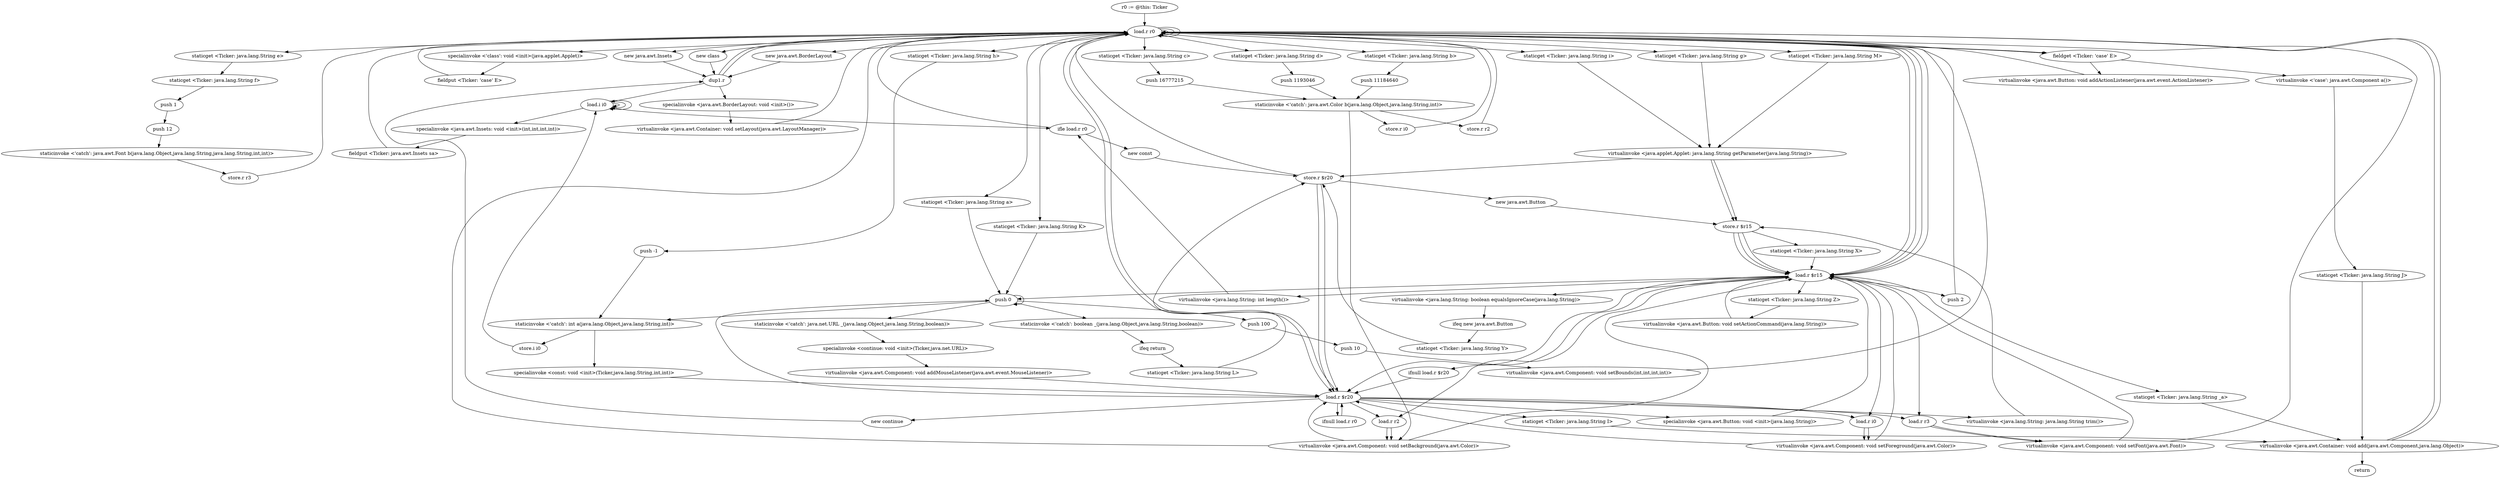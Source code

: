digraph "" {
    "r0 := @this: Ticker"
    "load.r r0"
    "r0 := @this: Ticker"->"load.r r0";
    "new java.awt.BorderLayout"
    "load.r r0"->"new java.awt.BorderLayout";
    "dup1.r"
    "new java.awt.BorderLayout"->"dup1.r";
    "specialinvoke <java.awt.BorderLayout: void <init>()>"
    "dup1.r"->"specialinvoke <java.awt.BorderLayout: void <init>()>";
    "virtualinvoke <java.awt.Container: void setLayout(java.awt.LayoutManager)>"
    "specialinvoke <java.awt.BorderLayout: void <init>()>"->"virtualinvoke <java.awt.Container: void setLayout(java.awt.LayoutManager)>";
    "virtualinvoke <java.awt.Container: void setLayout(java.awt.LayoutManager)>"->"load.r r0";
    "staticget <Ticker: java.lang.String a>"
    "load.r r0"->"staticget <Ticker: java.lang.String a>";
    "push 0"
    "staticget <Ticker: java.lang.String a>"->"push 0";
    "staticinvoke <'catch': int a(java.lang.Object,java.lang.String,int)>"
    "push 0"->"staticinvoke <'catch': int a(java.lang.Object,java.lang.String,int)>";
    "store.i i0"
    "staticinvoke <'catch': int a(java.lang.Object,java.lang.String,int)>"->"store.i i0";
    "load.i i0"
    "store.i i0"->"load.i i0";
    "ifle load.r r0"
    "load.i i0"->"ifle load.r r0";
    "ifle load.r r0"->"load.r r0";
    "load.r r0"->"load.r r0";
    "staticget <Ticker: java.lang.String b>"
    "load.r r0"->"staticget <Ticker: java.lang.String b>";
    "push 11184640"
    "staticget <Ticker: java.lang.String b>"->"push 11184640";
    "staticinvoke <'catch': java.awt.Color b(java.lang.Object,java.lang.String,int)>"
    "push 11184640"->"staticinvoke <'catch': java.awt.Color b(java.lang.Object,java.lang.String,int)>";
    "virtualinvoke <java.awt.Component: void setBackground(java.awt.Color)>"
    "staticinvoke <'catch': java.awt.Color b(java.lang.Object,java.lang.String,int)>"->"virtualinvoke <java.awt.Component: void setBackground(java.awt.Color)>";
    "virtualinvoke <java.awt.Component: void setBackground(java.awt.Color)>"->"load.r r0";
    "new java.awt.Insets"
    "load.r r0"->"new java.awt.Insets";
    "new java.awt.Insets"->"dup1.r";
    "dup1.r"->"load.i i0";
    "load.i i0"->"load.i i0";
    "load.i i0"->"load.i i0";
    "load.i i0"->"load.i i0";
    "specialinvoke <java.awt.Insets: void <init>(int,int,int,int)>"
    "load.i i0"->"specialinvoke <java.awt.Insets: void <init>(int,int,int,int)>";
    "fieldput <Ticker: java.awt.Insets sa>"
    "specialinvoke <java.awt.Insets: void <init>(int,int,int,int)>"->"fieldput <Ticker: java.awt.Insets sa>";
    "fieldput <Ticker: java.awt.Insets sa>"->"load.r r0";
    "new class"
    "load.r r0"->"new class";
    "new class"->"dup1.r";
    "dup1.r"->"load.r r0";
    "specialinvoke <'class': void <init>(java.applet.Applet)>"
    "load.r r0"->"specialinvoke <'class': void <init>(java.applet.Applet)>";
    "fieldput <Ticker: 'case' E>"
    "specialinvoke <'class': void <init>(java.applet.Applet)>"->"fieldput <Ticker: 'case' E>";
    "fieldput <Ticker: 'case' E>"->"load.r r0";
    "staticget <Ticker: java.lang.String c>"
    "load.r r0"->"staticget <Ticker: java.lang.String c>";
    "push 16777215"
    "staticget <Ticker: java.lang.String c>"->"push 16777215";
    "push 16777215"->"staticinvoke <'catch': java.awt.Color b(java.lang.Object,java.lang.String,int)>";
    "store.r i0"
    "staticinvoke <'catch': java.awt.Color b(java.lang.Object,java.lang.String,int)>"->"store.r i0";
    "store.r i0"->"load.r r0";
    "staticget <Ticker: java.lang.String d>"
    "load.r r0"->"staticget <Ticker: java.lang.String d>";
    "push 1193046"
    "staticget <Ticker: java.lang.String d>"->"push 1193046";
    "push 1193046"->"staticinvoke <'catch': java.awt.Color b(java.lang.Object,java.lang.String,int)>";
    "store.r r2"
    "staticinvoke <'catch': java.awt.Color b(java.lang.Object,java.lang.String,int)>"->"store.r r2";
    "store.r r2"->"load.r r0";
    "staticget <Ticker: java.lang.String e>"
    "load.r r0"->"staticget <Ticker: java.lang.String e>";
    "staticget <Ticker: java.lang.String f>"
    "staticget <Ticker: java.lang.String e>"->"staticget <Ticker: java.lang.String f>";
    "push 1"
    "staticget <Ticker: java.lang.String f>"->"push 1";
    "push 12"
    "push 1"->"push 12";
    "staticinvoke <'catch': java.awt.Font b(java.lang.Object,java.lang.String,java.lang.String,int,int)>"
    "push 12"->"staticinvoke <'catch': java.awt.Font b(java.lang.Object,java.lang.String,java.lang.String,int,int)>";
    "store.r r3"
    "staticinvoke <'catch': java.awt.Font b(java.lang.Object,java.lang.String,java.lang.String,int,int)>"->"store.r r3";
    "store.r r3"->"load.r r0";
    "staticget <Ticker: java.lang.String g>"
    "load.r r0"->"staticget <Ticker: java.lang.String g>";
    "virtualinvoke <java.applet.Applet: java.lang.String getParameter(java.lang.String)>"
    "staticget <Ticker: java.lang.String g>"->"virtualinvoke <java.applet.Applet: java.lang.String getParameter(java.lang.String)>";
    "store.r $r20"
    "virtualinvoke <java.applet.Applet: java.lang.String getParameter(java.lang.String)>"->"store.r $r20";
    "load.r $r20"
    "store.r $r20"->"load.r $r20";
    "ifnull load.r r0"
    "load.r $r20"->"ifnull load.r r0";
    "ifnull load.r r0"->"load.r $r20";
    "virtualinvoke <java.lang.String: java.lang.String trim()>"
    "load.r $r20"->"virtualinvoke <java.lang.String: java.lang.String trim()>";
    "store.r $r15"
    "virtualinvoke <java.lang.String: java.lang.String trim()>"->"store.r $r15";
    "load.r $r15"
    "store.r $r15"->"load.r $r15";
    "virtualinvoke <java.lang.String: int length()>"
    "load.r $r15"->"virtualinvoke <java.lang.String: int length()>";
    "virtualinvoke <java.lang.String: int length()>"->"ifle load.r r0";
    "new const"
    "ifle load.r r0"->"new const";
    "new const"->"store.r $r20";
    "store.r $r20"->"load.r $r20";
    "load.r $r20"->"load.r r0";
    "load.r r0"->"load.r $r15";
    "push 2"
    "load.r $r15"->"push 2";
    "push 2"->"load.r r0";
    "staticget <Ticker: java.lang.String h>"
    "load.r r0"->"staticget <Ticker: java.lang.String h>";
    "push -1"
    "staticget <Ticker: java.lang.String h>"->"push -1";
    "push -1"->"staticinvoke <'catch': int a(java.lang.Object,java.lang.String,int)>";
    "specialinvoke <const: void <init>(Ticker,java.lang.String,int,int)>"
    "staticinvoke <'catch': int a(java.lang.Object,java.lang.String,int)>"->"specialinvoke <const: void <init>(Ticker,java.lang.String,int,int)>";
    "specialinvoke <const: void <init>(Ticker,java.lang.String,int,int)>"->"load.r $r20";
    "load.r r2"
    "load.r $r20"->"load.r r2";
    "load.r r2"->"virtualinvoke <java.awt.Component: void setBackground(java.awt.Color)>";
    "virtualinvoke <java.awt.Component: void setBackground(java.awt.Color)>"->"load.r $r20";
    "load.r i0"
    "load.r $r20"->"load.r i0";
    "virtualinvoke <java.awt.Component: void setForeground(java.awt.Color)>"
    "load.r i0"->"virtualinvoke <java.awt.Component: void setForeground(java.awt.Color)>";
    "virtualinvoke <java.awt.Component: void setForeground(java.awt.Color)>"->"load.r $r20";
    "load.r r3"
    "load.r $r20"->"load.r r3";
    "virtualinvoke <java.awt.Component: void setFont(java.awt.Font)>"
    "load.r r3"->"virtualinvoke <java.awt.Component: void setFont(java.awt.Font)>";
    "virtualinvoke <java.awt.Component: void setFont(java.awt.Font)>"->"load.r r0";
    "staticget <Ticker: java.lang.String i>"
    "load.r r0"->"staticget <Ticker: java.lang.String i>";
    "staticget <Ticker: java.lang.String i>"->"virtualinvoke <java.applet.Applet: java.lang.String getParameter(java.lang.String)>";
    "virtualinvoke <java.applet.Applet: java.lang.String getParameter(java.lang.String)>"->"store.r $r15";
    "store.r $r15"->"load.r $r15";
    "ifnull load.r $r20"
    "load.r $r15"->"ifnull load.r $r20";
    "ifnull load.r $r20"->"load.r $r20";
    "new continue"
    "load.r $r20"->"new continue";
    "new continue"->"dup1.r";
    "dup1.r"->"load.r r0";
    "load.r r0"->"load.r r0";
    "load.r r0"->"load.r $r15";
    "load.r $r15"->"push 0";
    "staticinvoke <'catch': java.net.URL _(java.lang.Object,java.lang.String,boolean)>"
    "push 0"->"staticinvoke <'catch': java.net.URL _(java.lang.Object,java.lang.String,boolean)>";
    "specialinvoke <continue: void <init>(Ticker,java.net.URL)>"
    "staticinvoke <'catch': java.net.URL _(java.lang.Object,java.lang.String,boolean)>"->"specialinvoke <continue: void <init>(Ticker,java.net.URL)>";
    "virtualinvoke <java.awt.Component: void addMouseListener(java.awt.event.MouseListener)>"
    "specialinvoke <continue: void <init>(Ticker,java.net.URL)>"->"virtualinvoke <java.awt.Component: void addMouseListener(java.awt.event.MouseListener)>";
    "virtualinvoke <java.awt.Component: void addMouseListener(java.awt.event.MouseListener)>"->"load.r $r20";
    "load.r $r20"->"push 0";
    "push 0"->"push 0";
    "push 100"
    "push 0"->"push 100";
    "push 10"
    "push 100"->"push 10";
    "virtualinvoke <java.awt.Component: void setBounds(int,int,int,int)>"
    "push 10"->"virtualinvoke <java.awt.Component: void setBounds(int,int,int,int)>";
    "virtualinvoke <java.awt.Component: void setBounds(int,int,int,int)>"->"load.r r0";
    "load.r r0"->"load.r $r20";
    "staticget <Ticker: java.lang.String I>"
    "load.r $r20"->"staticget <Ticker: java.lang.String I>";
    "virtualinvoke <java.awt.Container: void add(java.awt.Component,java.lang.Object)>"
    "staticget <Ticker: java.lang.String I>"->"virtualinvoke <java.awt.Container: void add(java.awt.Component,java.lang.Object)>";
    "virtualinvoke <java.awt.Container: void add(java.awt.Component,java.lang.Object)>"->"load.r r0";
    "load.r r0"->"load.r r0";
    "fieldget <Ticker: 'case' E>"
    "load.r r0"->"fieldget <Ticker: 'case' E>";
    "virtualinvoke <'case': java.awt.Component a()>"
    "fieldget <Ticker: 'case' E>"->"virtualinvoke <'case': java.awt.Component a()>";
    "staticget <Ticker: java.lang.String J>"
    "virtualinvoke <'case': java.awt.Component a()>"->"staticget <Ticker: java.lang.String J>";
    "staticget <Ticker: java.lang.String J>"->"virtualinvoke <java.awt.Container: void add(java.awt.Component,java.lang.Object)>";
    "virtualinvoke <java.awt.Container: void add(java.awt.Component,java.lang.Object)>"->"load.r r0";
    "staticget <Ticker: java.lang.String K>"
    "load.r r0"->"staticget <Ticker: java.lang.String K>";
    "staticget <Ticker: java.lang.String K>"->"push 0";
    "staticinvoke <'catch': boolean _(java.lang.Object,java.lang.String,boolean)>"
    "push 0"->"staticinvoke <'catch': boolean _(java.lang.Object,java.lang.String,boolean)>";
    "ifeq return"
    "staticinvoke <'catch': boolean _(java.lang.Object,java.lang.String,boolean)>"->"ifeq return";
    "staticget <Ticker: java.lang.String L>"
    "ifeq return"->"staticget <Ticker: java.lang.String L>";
    "staticget <Ticker: java.lang.String L>"->"store.r $r20";
    "store.r $r20"->"load.r r0";
    "staticget <Ticker: java.lang.String M>"
    "load.r r0"->"staticget <Ticker: java.lang.String M>";
    "staticget <Ticker: java.lang.String M>"->"virtualinvoke <java.applet.Applet: java.lang.String getParameter(java.lang.String)>";
    "virtualinvoke <java.applet.Applet: java.lang.String getParameter(java.lang.String)>"->"store.r $r15";
    "staticget <Ticker: java.lang.String X>"
    "store.r $r15"->"staticget <Ticker: java.lang.String X>";
    "staticget <Ticker: java.lang.String X>"->"load.r $r15";
    "virtualinvoke <java.lang.String: boolean equalsIgnoreCase(java.lang.String)>"
    "load.r $r15"->"virtualinvoke <java.lang.String: boolean equalsIgnoreCase(java.lang.String)>";
    "ifeq new java.awt.Button"
    "virtualinvoke <java.lang.String: boolean equalsIgnoreCase(java.lang.String)>"->"ifeq new java.awt.Button";
    "staticget <Ticker: java.lang.String Y>"
    "ifeq new java.awt.Button"->"staticget <Ticker: java.lang.String Y>";
    "staticget <Ticker: java.lang.String Y>"->"store.r $r20";
    "new java.awt.Button"
    "store.r $r20"->"new java.awt.Button";
    "new java.awt.Button"->"store.r $r15";
    "store.r $r15"->"load.r $r15";
    "load.r $r15"->"load.r $r20";
    "specialinvoke <java.awt.Button: void <init>(java.lang.String)>"
    "load.r $r20"->"specialinvoke <java.awt.Button: void <init>(java.lang.String)>";
    "specialinvoke <java.awt.Button: void <init>(java.lang.String)>"->"load.r $r15";
    "load.r $r15"->"load.r i0";
    "load.r i0"->"virtualinvoke <java.awt.Component: void setForeground(java.awt.Color)>";
    "virtualinvoke <java.awt.Component: void setForeground(java.awt.Color)>"->"load.r $r15";
    "load.r $r15"->"load.r r2";
    "load.r r2"->"virtualinvoke <java.awt.Component: void setBackground(java.awt.Color)>";
    "virtualinvoke <java.awt.Component: void setBackground(java.awt.Color)>"->"load.r $r15";
    "load.r $r15"->"load.r r3";
    "load.r r3"->"virtualinvoke <java.awt.Component: void setFont(java.awt.Font)>";
    "virtualinvoke <java.awt.Component: void setFont(java.awt.Font)>"->"load.r $r15";
    "staticget <Ticker: java.lang.String Z>"
    "load.r $r15"->"staticget <Ticker: java.lang.String Z>";
    "virtualinvoke <java.awt.Button: void setActionCommand(java.lang.String)>"
    "staticget <Ticker: java.lang.String Z>"->"virtualinvoke <java.awt.Button: void setActionCommand(java.lang.String)>";
    "virtualinvoke <java.awt.Button: void setActionCommand(java.lang.String)>"->"load.r $r15";
    "load.r $r15"->"load.r r0";
    "load.r r0"->"fieldget <Ticker: 'case' E>";
    "virtualinvoke <java.awt.Button: void addActionListener(java.awt.event.ActionListener)>"
    "fieldget <Ticker: 'case' E>"->"virtualinvoke <java.awt.Button: void addActionListener(java.awt.event.ActionListener)>";
    "virtualinvoke <java.awt.Button: void addActionListener(java.awt.event.ActionListener)>"->"load.r r0";
    "load.r r0"->"load.r $r15";
    "staticget <Ticker: java.lang.String _a>"
    "load.r $r15"->"staticget <Ticker: java.lang.String _a>";
    "staticget <Ticker: java.lang.String _a>"->"virtualinvoke <java.awt.Container: void add(java.awt.Component,java.lang.Object)>";
    "return"
    "virtualinvoke <java.awt.Container: void add(java.awt.Component,java.lang.Object)>"->"return";
}
